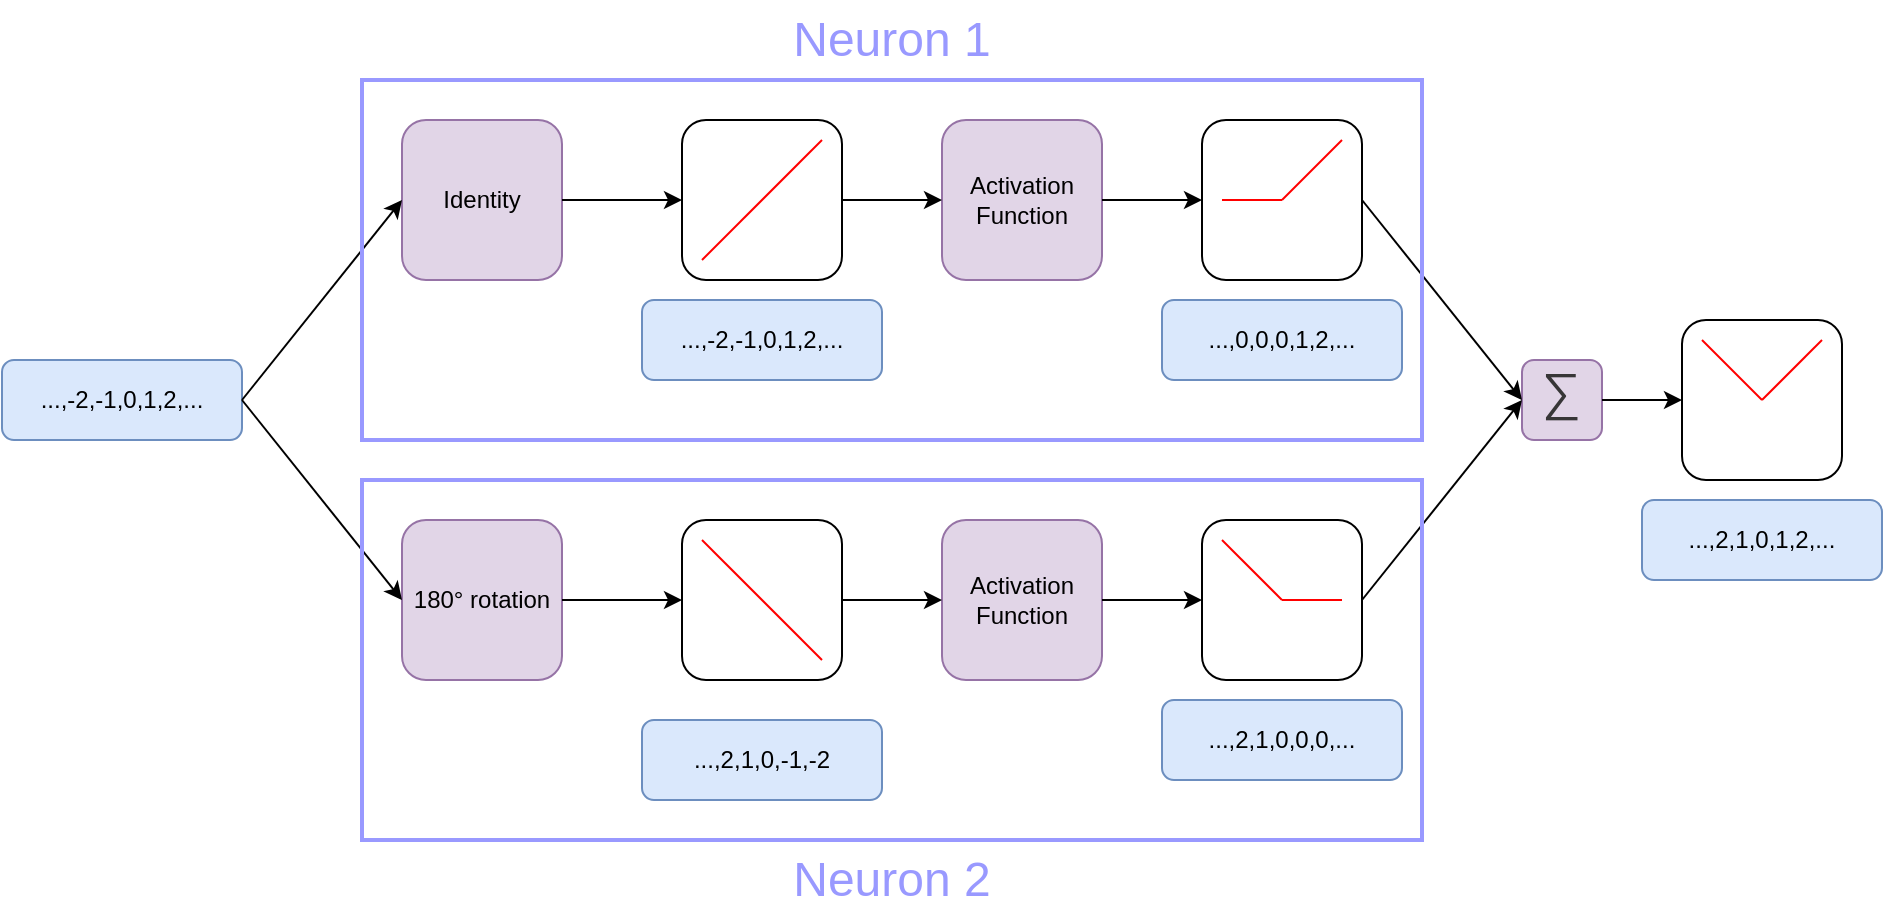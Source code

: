 <mxfile version="22.1.15" type="device">
  <diagram name="Seite-1" id="JCzRLtM41ocu9JSM7O47">
    <mxGraphModel dx="1233" dy="692" grid="1" gridSize="10" guides="1" tooltips="1" connect="1" arrows="1" fold="1" page="1" pageScale="1" pageWidth="827" pageHeight="1169" math="0" shadow="0">
      <root>
        <mxCell id="0" />
        <mxCell id="1" parent="0" />
        <mxCell id="0fUqM6vZjKM-Aj-SnjUb-1" value="...,-2,-1,0,1,2,..." style="rounded=1;whiteSpace=wrap;html=1;fillColor=#dae8fc;strokeColor=#6c8ebf;" vertex="1" parent="1">
          <mxGeometry x="40" y="380" width="120" height="40" as="geometry" />
        </mxCell>
        <mxCell id="0fUqM6vZjKM-Aj-SnjUb-2" value="Identity" style="rounded=1;whiteSpace=wrap;html=1;fillColor=#e1d5e7;strokeColor=#9673a6;" vertex="1" parent="1">
          <mxGeometry x="240" y="260" width="80" height="80" as="geometry" />
        </mxCell>
        <mxCell id="0fUqM6vZjKM-Aj-SnjUb-3" value="...,-2,-1,0,1,2,..." style="rounded=1;whiteSpace=wrap;html=1;fillColor=#dae8fc;strokeColor=#6c8ebf;" vertex="1" parent="1">
          <mxGeometry x="360" y="350" width="120" height="40" as="geometry" />
        </mxCell>
        <mxCell id="0fUqM6vZjKM-Aj-SnjUb-4" value="...,2,1,0,-1,-2" style="rounded=1;whiteSpace=wrap;html=1;fillColor=#dae8fc;strokeColor=#6c8ebf;" vertex="1" parent="1">
          <mxGeometry x="360" y="560" width="120" height="40" as="geometry" />
        </mxCell>
        <mxCell id="0fUqM6vZjKM-Aj-SnjUb-5" value="180° rotation" style="rounded=1;whiteSpace=wrap;html=1;fillColor=#e1d5e7;strokeColor=#9673a6;" vertex="1" parent="1">
          <mxGeometry x="240" y="460" width="80" height="80" as="geometry" />
        </mxCell>
        <mxCell id="0fUqM6vZjKM-Aj-SnjUb-6" value="Activation&lt;br&gt;Function" style="rounded=1;whiteSpace=wrap;html=1;fillColor=#e1d5e7;strokeColor=#9673a6;" vertex="1" parent="1">
          <mxGeometry x="510" y="260" width="80" height="80" as="geometry" />
        </mxCell>
        <mxCell id="0fUqM6vZjKM-Aj-SnjUb-7" value="Activation&lt;br&gt;Function" style="rounded=1;whiteSpace=wrap;html=1;fillColor=#e1d5e7;strokeColor=#9673a6;" vertex="1" parent="1">
          <mxGeometry x="510" y="460" width="80" height="80" as="geometry" />
        </mxCell>
        <mxCell id="0fUqM6vZjKM-Aj-SnjUb-8" value="" style="endArrow=classic;html=1;rounded=0;exitX=1;exitY=0.5;exitDx=0;exitDy=0;entryX=0;entryY=0.5;entryDx=0;entryDy=0;" edge="1" parent="1" source="0fUqM6vZjKM-Aj-SnjUb-1" target="0fUqM6vZjKM-Aj-SnjUb-2">
          <mxGeometry width="50" height="50" relative="1" as="geometry">
            <mxPoint x="360" y="410" as="sourcePoint" />
            <mxPoint x="410" y="360" as="targetPoint" />
          </mxGeometry>
        </mxCell>
        <mxCell id="0fUqM6vZjKM-Aj-SnjUb-9" value="" style="endArrow=classic;html=1;rounded=0;exitX=1;exitY=0.5;exitDx=0;exitDy=0;entryX=0;entryY=0.5;entryDx=0;entryDy=0;" edge="1" parent="1" source="0fUqM6vZjKM-Aj-SnjUb-1" target="0fUqM6vZjKM-Aj-SnjUb-5">
          <mxGeometry width="50" height="50" relative="1" as="geometry">
            <mxPoint x="210" y="430" as="sourcePoint" />
            <mxPoint x="250" y="330" as="targetPoint" />
          </mxGeometry>
        </mxCell>
        <mxCell id="0fUqM6vZjKM-Aj-SnjUb-11" value="" style="endArrow=classic;html=1;rounded=0;exitX=1;exitY=0.5;exitDx=0;exitDy=0;entryX=0;entryY=0.5;entryDx=0;entryDy=0;" edge="1" parent="1" target="0fUqM6vZjKM-Aj-SnjUb-35">
          <mxGeometry width="50" height="50" relative="1" as="geometry">
            <mxPoint x="320" y="500" as="sourcePoint" />
            <mxPoint x="360" y="500" as="targetPoint" />
          </mxGeometry>
        </mxCell>
        <mxCell id="0fUqM6vZjKM-Aj-SnjUb-12" value="" style="endArrow=classic;html=1;rounded=0;exitX=1;exitY=0.5;exitDx=0;exitDy=0;entryX=0;entryY=0.5;entryDx=0;entryDy=0;" edge="1" parent="1" source="0fUqM6vZjKM-Aj-SnjUb-31" target="0fUqM6vZjKM-Aj-SnjUb-6">
          <mxGeometry width="50" height="50" relative="1" as="geometry">
            <mxPoint x="480" y="300" as="sourcePoint" />
            <mxPoint x="490" y="300" as="targetPoint" />
          </mxGeometry>
        </mxCell>
        <mxCell id="0fUqM6vZjKM-Aj-SnjUb-13" value="" style="endArrow=classic;html=1;rounded=0;exitX=1;exitY=0.5;exitDx=0;exitDy=0;entryX=0;entryY=0.5;entryDx=0;entryDy=0;" edge="1" parent="1" source="0fUqM6vZjKM-Aj-SnjUb-35" target="0fUqM6vZjKM-Aj-SnjUb-7">
          <mxGeometry width="50" height="50" relative="1" as="geometry">
            <mxPoint x="480" y="500" as="sourcePoint" />
            <mxPoint x="500" y="500" as="targetPoint" />
          </mxGeometry>
        </mxCell>
        <mxCell id="0fUqM6vZjKM-Aj-SnjUb-14" value="" style="rounded=1;whiteSpace=wrap;html=1;fillColor=none;" vertex="1" parent="1">
          <mxGeometry x="640" y="260" width="80" height="80" as="geometry" />
        </mxCell>
        <mxCell id="0fUqM6vZjKM-Aj-SnjUb-16" value="" style="endArrow=none;html=1;rounded=0;strokeColor=#FF0000;" edge="1" parent="1">
          <mxGeometry width="50" height="50" relative="1" as="geometry">
            <mxPoint x="680" y="300" as="sourcePoint" />
            <mxPoint x="650" y="300" as="targetPoint" />
          </mxGeometry>
        </mxCell>
        <mxCell id="0fUqM6vZjKM-Aj-SnjUb-17" value="" style="endArrow=none;html=1;rounded=0;strokeColor=#FF0000;" edge="1" parent="1">
          <mxGeometry width="50" height="50" relative="1" as="geometry">
            <mxPoint x="680" y="300" as="sourcePoint" />
            <mxPoint x="710" y="270" as="targetPoint" />
          </mxGeometry>
        </mxCell>
        <mxCell id="0fUqM6vZjKM-Aj-SnjUb-18" value="" style="rounded=1;whiteSpace=wrap;html=1;fillColor=none;" vertex="1" parent="1">
          <mxGeometry x="640" y="460" width="80" height="80" as="geometry" />
        </mxCell>
        <mxCell id="0fUqM6vZjKM-Aj-SnjUb-19" value="" style="endArrow=none;html=1;rounded=0;strokeColor=#FF0000;" edge="1" parent="1">
          <mxGeometry width="50" height="50" relative="1" as="geometry">
            <mxPoint x="710" y="500" as="sourcePoint" />
            <mxPoint x="680" y="500" as="targetPoint" />
          </mxGeometry>
        </mxCell>
        <mxCell id="0fUqM6vZjKM-Aj-SnjUb-20" value="" style="endArrow=none;html=1;rounded=0;strokeColor=#FF0000;" edge="1" parent="1">
          <mxGeometry width="50" height="50" relative="1" as="geometry">
            <mxPoint x="680" y="500" as="sourcePoint" />
            <mxPoint x="650" y="470" as="targetPoint" />
          </mxGeometry>
        </mxCell>
        <mxCell id="0fUqM6vZjKM-Aj-SnjUb-21" value="" style="endArrow=classic;html=1;rounded=0;exitX=1;exitY=0.5;exitDx=0;exitDy=0;entryX=0;entryY=0.5;entryDx=0;entryDy=0;" edge="1" parent="1" source="0fUqM6vZjKM-Aj-SnjUb-6">
          <mxGeometry width="50" height="50" relative="1" as="geometry">
            <mxPoint x="600" y="300" as="sourcePoint" />
            <mxPoint x="640" y="300" as="targetPoint" />
          </mxGeometry>
        </mxCell>
        <mxCell id="0fUqM6vZjKM-Aj-SnjUb-22" value="" style="endArrow=classic;html=1;rounded=0;exitX=1;exitY=0.5;exitDx=0;exitDy=0;entryX=0;entryY=0.5;entryDx=0;entryDy=0;" edge="1" parent="1" source="0fUqM6vZjKM-Aj-SnjUb-7">
          <mxGeometry width="50" height="50" relative="1" as="geometry">
            <mxPoint x="600" y="500" as="sourcePoint" />
            <mxPoint x="640" y="500" as="targetPoint" />
          </mxGeometry>
        </mxCell>
        <mxCell id="0fUqM6vZjKM-Aj-SnjUb-23" value="&lt;h1 style=&quot;margin: 0px 0px 1em; padding: 0.9em 0px 0px; border: 0px; outline: 0px; vertical-align: baseline; background-image: initial; background-position: 0px 0px; background-size: initial; background-repeat: initial; background-attachment: initial; background-origin: initial; background-clip: initial; font-weight: 300; line-height: 1.2; color: rgb(55, 54, 55); font-family: &amp;quot;Source Sans Pro&amp;quot;, Roboto, &amp;quot;San Francisco&amp;quot;, &amp;quot;Segoe UI&amp;quot;, sans-serif;&quot; id=&quot;gen-h1-1-00000001&quot; class=&quot;navigable-headline&quot;&gt;&lt;font style=&quot;font-size: 32px;&quot;&gt;Σ&lt;/font&gt;&lt;/h1&gt;" style="rounded=1;whiteSpace=wrap;html=1;fillColor=#e1d5e7;strokeColor=#9673a6;" vertex="1" parent="1">
          <mxGeometry x="800" y="380" width="40" height="40" as="geometry" />
        </mxCell>
        <mxCell id="0fUqM6vZjKM-Aj-SnjUb-24" value="" style="endArrow=classic;html=1;rounded=0;exitX=1;exitY=0.5;exitDx=0;exitDy=0;entryX=0;entryY=0.5;entryDx=0;entryDy=0;" edge="1" parent="1" source="0fUqM6vZjKM-Aj-SnjUb-14" target="0fUqM6vZjKM-Aj-SnjUb-23">
          <mxGeometry width="50" height="50" relative="1" as="geometry">
            <mxPoint x="680" y="410" as="sourcePoint" />
            <mxPoint x="730" y="360" as="targetPoint" />
          </mxGeometry>
        </mxCell>
        <mxCell id="0fUqM6vZjKM-Aj-SnjUb-25" value="" style="endArrow=classic;html=1;rounded=0;exitX=1;exitY=0.5;exitDx=0;exitDy=0;entryX=0;entryY=0.5;entryDx=0;entryDy=0;" edge="1" parent="1" source="0fUqM6vZjKM-Aj-SnjUb-18" target="0fUqM6vZjKM-Aj-SnjUb-23">
          <mxGeometry width="50" height="50" relative="1" as="geometry">
            <mxPoint x="680" y="410" as="sourcePoint" />
            <mxPoint x="730" y="360" as="targetPoint" />
          </mxGeometry>
        </mxCell>
        <mxCell id="0fUqM6vZjKM-Aj-SnjUb-26" value="" style="rounded=1;whiteSpace=wrap;html=1;fillColor=none;" vertex="1" parent="1">
          <mxGeometry x="880" y="360" width="80" height="80" as="geometry" />
        </mxCell>
        <mxCell id="0fUqM6vZjKM-Aj-SnjUb-28" value="" style="endArrow=none;html=1;rounded=0;strokeColor=#FF0000;" edge="1" parent="1">
          <mxGeometry width="50" height="50" relative="1" as="geometry">
            <mxPoint x="920" y="400" as="sourcePoint" />
            <mxPoint x="950" y="370" as="targetPoint" />
          </mxGeometry>
        </mxCell>
        <mxCell id="0fUqM6vZjKM-Aj-SnjUb-29" value="" style="endArrow=none;html=1;rounded=0;strokeColor=#FF0000;" edge="1" parent="1">
          <mxGeometry width="50" height="50" relative="1" as="geometry">
            <mxPoint x="920" y="400" as="sourcePoint" />
            <mxPoint x="890" y="370" as="targetPoint" />
          </mxGeometry>
        </mxCell>
        <mxCell id="0fUqM6vZjKM-Aj-SnjUb-30" value="" style="endArrow=classic;html=1;rounded=0;entryX=0;entryY=0.5;entryDx=0;entryDy=0;exitX=1;exitY=0.5;exitDx=0;exitDy=0;" edge="1" parent="1" source="0fUqM6vZjKM-Aj-SnjUb-23" target="0fUqM6vZjKM-Aj-SnjUb-26">
          <mxGeometry width="50" height="50" relative="1" as="geometry">
            <mxPoint x="680" y="430" as="sourcePoint" />
            <mxPoint x="730" y="380" as="targetPoint" />
          </mxGeometry>
        </mxCell>
        <mxCell id="0fUqM6vZjKM-Aj-SnjUb-31" value="" style="rounded=1;whiteSpace=wrap;html=1;fillColor=none;" vertex="1" parent="1">
          <mxGeometry x="380" y="260" width="80" height="80" as="geometry" />
        </mxCell>
        <mxCell id="0fUqM6vZjKM-Aj-SnjUb-33" value="" style="endArrow=none;html=1;rounded=0;strokeColor=#FF0000;" edge="1" parent="1">
          <mxGeometry width="50" height="50" relative="1" as="geometry">
            <mxPoint x="390" y="330" as="sourcePoint" />
            <mxPoint x="450" y="270" as="targetPoint" />
          </mxGeometry>
        </mxCell>
        <mxCell id="0fUqM6vZjKM-Aj-SnjUb-35" value="" style="rounded=1;whiteSpace=wrap;html=1;fillColor=none;" vertex="1" parent="1">
          <mxGeometry x="380" y="460" width="80" height="80" as="geometry" />
        </mxCell>
        <mxCell id="0fUqM6vZjKM-Aj-SnjUb-36" value="" style="endArrow=none;html=1;rounded=0;strokeColor=#FF0000;" edge="1" parent="1">
          <mxGeometry width="50" height="50" relative="1" as="geometry">
            <mxPoint x="390" y="470" as="sourcePoint" />
            <mxPoint x="450" y="530" as="targetPoint" />
          </mxGeometry>
        </mxCell>
        <mxCell id="0fUqM6vZjKM-Aj-SnjUb-37" value="...,0,0,0,1,2,..." style="rounded=1;whiteSpace=wrap;html=1;fillColor=#dae8fc;strokeColor=#6c8ebf;" vertex="1" parent="1">
          <mxGeometry x="620" y="350" width="120" height="40" as="geometry" />
        </mxCell>
        <mxCell id="0fUqM6vZjKM-Aj-SnjUb-38" value="...,2,1,0,0,0,..." style="rounded=1;whiteSpace=wrap;html=1;fillColor=#dae8fc;strokeColor=#6c8ebf;" vertex="1" parent="1">
          <mxGeometry x="620" y="550" width="120" height="40" as="geometry" />
        </mxCell>
        <mxCell id="0fUqM6vZjKM-Aj-SnjUb-39" value="...,2,1,0,1,2,..." style="rounded=1;whiteSpace=wrap;html=1;fillColor=#dae8fc;strokeColor=#6c8ebf;" vertex="1" parent="1">
          <mxGeometry x="860" y="450" width="120" height="40" as="geometry" />
        </mxCell>
        <mxCell id="0fUqM6vZjKM-Aj-SnjUb-40" value="" style="endArrow=classic;html=1;rounded=0;exitX=1;exitY=0.5;exitDx=0;exitDy=0;entryX=0;entryY=0.5;entryDx=0;entryDy=0;" edge="1" parent="1">
          <mxGeometry width="50" height="50" relative="1" as="geometry">
            <mxPoint x="320" y="300" as="sourcePoint" />
            <mxPoint x="380" y="300" as="targetPoint" />
          </mxGeometry>
        </mxCell>
        <mxCell id="0fUqM6vZjKM-Aj-SnjUb-42" value="" style="rounded=0;whiteSpace=wrap;html=1;fillColor=none;strokeColor=#9999FF;strokeWidth=2;" vertex="1" parent="1">
          <mxGeometry x="220" y="240" width="530" height="180" as="geometry" />
        </mxCell>
        <mxCell id="0fUqM6vZjKM-Aj-SnjUb-43" value="" style="rounded=0;whiteSpace=wrap;html=1;fillColor=none;strokeColor=#9999FF;strokeWidth=2;" vertex="1" parent="1">
          <mxGeometry x="220" y="440" width="530" height="180" as="geometry" />
        </mxCell>
        <mxCell id="0fUqM6vZjKM-Aj-SnjUb-44" value="Neuron 1" style="text;html=1;strokeColor=none;fillColor=none;align=center;verticalAlign=middle;whiteSpace=wrap;rounded=0;fontSize=24;fontColor=#9999FF;" vertex="1" parent="1">
          <mxGeometry x="220" y="200" width="530" height="40" as="geometry" />
        </mxCell>
        <mxCell id="0fUqM6vZjKM-Aj-SnjUb-46" value="Neuron 2" style="text;html=1;strokeColor=none;fillColor=none;align=center;verticalAlign=middle;whiteSpace=wrap;rounded=0;fontSize=24;fontColor=#9999FF;" vertex="1" parent="1">
          <mxGeometry x="220" y="620" width="530" height="40" as="geometry" />
        </mxCell>
      </root>
    </mxGraphModel>
  </diagram>
</mxfile>
